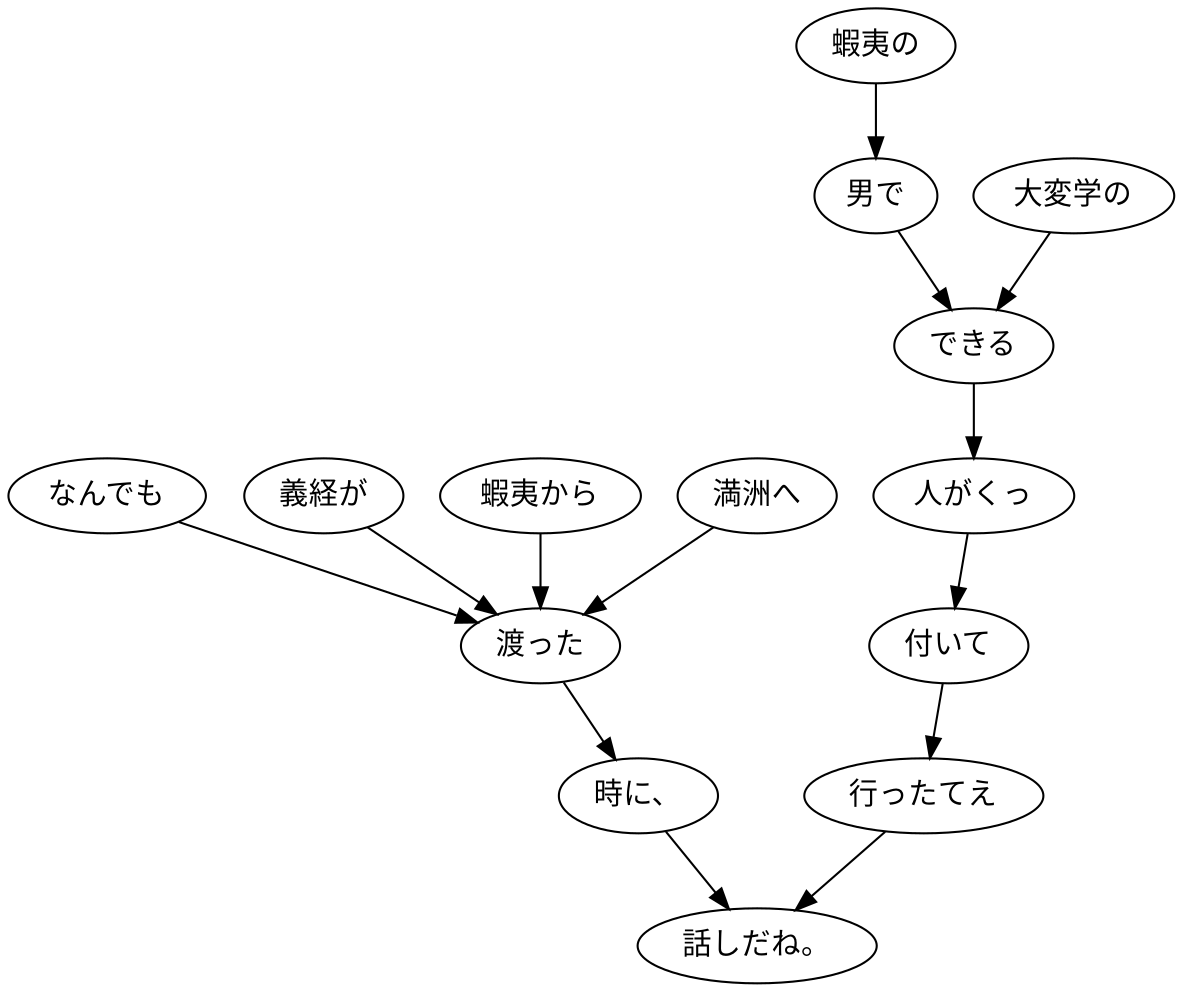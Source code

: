 digraph graph4432 {
	node0 [label="なんでも"];
	node1 [label="義経が"];
	node2 [label="蝦夷から"];
	node3 [label="満洲へ"];
	node4 [label="渡った"];
	node5 [label="時に、"];
	node6 [label="蝦夷の"];
	node7 [label="男で"];
	node8 [label="大変学の"];
	node9 [label="できる"];
	node10 [label="人がくっ"];
	node11 [label="付いて"];
	node12 [label="行ったてえ"];
	node13 [label="話しだね。"];
	node0 -> node4;
	node1 -> node4;
	node2 -> node4;
	node3 -> node4;
	node4 -> node5;
	node5 -> node13;
	node6 -> node7;
	node7 -> node9;
	node8 -> node9;
	node9 -> node10;
	node10 -> node11;
	node11 -> node12;
	node12 -> node13;
}
